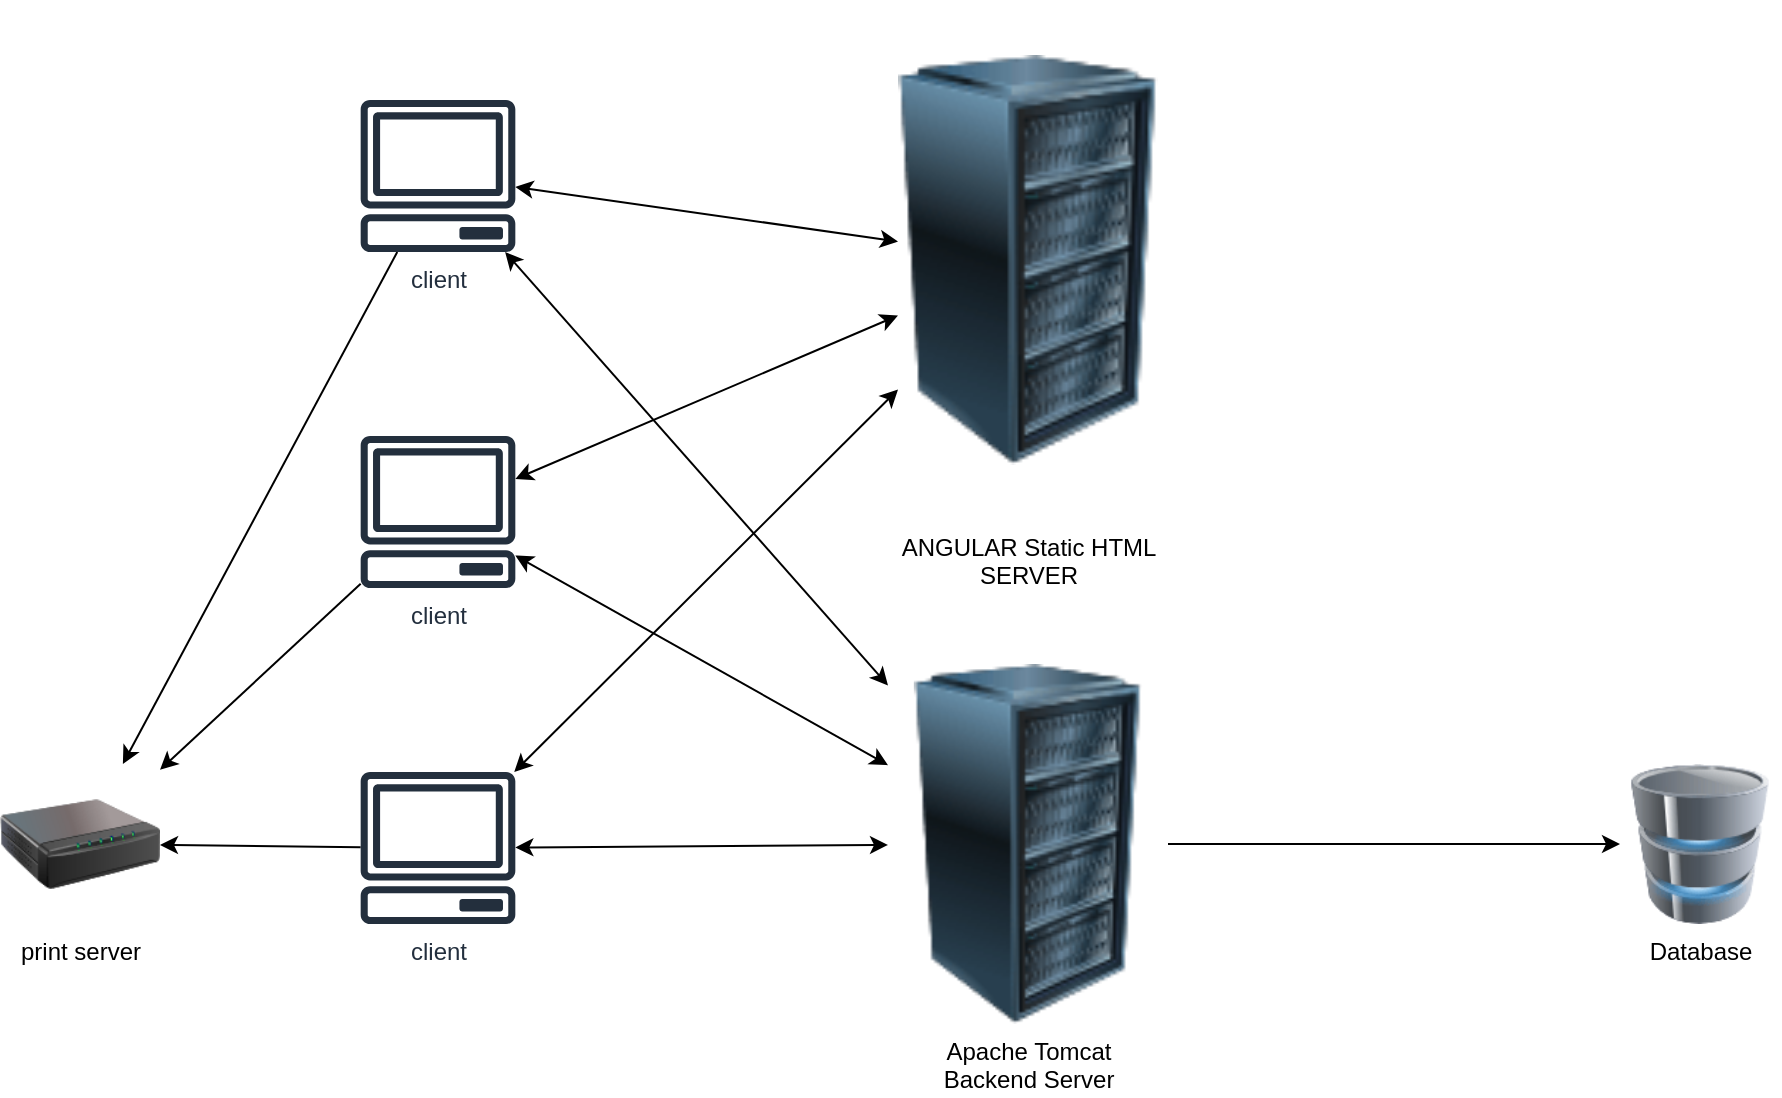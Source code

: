 <mxfile version="22.1.2" type="device">
  <diagram name="Page-1" id="gXeBnIMkLvZMQp232SY4">
    <mxGraphModel dx="2280" dy="853" grid="1" gridSize="10" guides="1" tooltips="1" connect="1" arrows="1" fold="1" page="1" pageScale="1" pageWidth="850" pageHeight="1100" math="0" shadow="0">
      <root>
        <mxCell id="0" />
        <mxCell id="1" parent="0" />
        <mxCell id="scFoUZp5hEiQd3O2wMND-18" style="rounded=0;orthogonalLoop=1;jettySize=auto;html=1;startArrow=classic;startFill=1;" edge="1" parent="1" source="scFoUZp5hEiQd3O2wMND-3" target="scFoUZp5hEiQd3O2wMND-14">
          <mxGeometry relative="1" as="geometry" />
        </mxCell>
        <mxCell id="scFoUZp5hEiQd3O2wMND-26" style="rounded=0;orthogonalLoop=1;jettySize=auto;html=1;" edge="1" parent="1" source="scFoUZp5hEiQd3O2wMND-3" target="scFoUZp5hEiQd3O2wMND-23">
          <mxGeometry relative="1" as="geometry" />
        </mxCell>
        <mxCell id="scFoUZp5hEiQd3O2wMND-3" value="client" style="sketch=0;outlineConnect=0;fontColor=#232F3E;gradientColor=none;fillColor=#232F3D;strokeColor=none;dashed=0;verticalLabelPosition=bottom;verticalAlign=top;align=center;html=1;fontSize=12;fontStyle=0;aspect=fixed;pointerEvents=1;shape=mxgraph.aws4.client;" vertex="1" parent="1">
          <mxGeometry x="50" y="398" width="78" height="76" as="geometry" />
        </mxCell>
        <mxCell id="scFoUZp5hEiQd3O2wMND-8" style="rounded=0;orthogonalLoop=1;jettySize=auto;html=1;startArrow=classic;startFill=1;" edge="1" parent="1" source="scFoUZp5hEiQd3O2wMND-4" target="scFoUZp5hEiQd3O2wMND-6">
          <mxGeometry relative="1" as="geometry" />
        </mxCell>
        <mxCell id="scFoUZp5hEiQd3O2wMND-9" style="rounded=0;orthogonalLoop=1;jettySize=auto;html=1;startArrow=classic;startFill=1;" edge="1" parent="1" source="scFoUZp5hEiQd3O2wMND-4" target="scFoUZp5hEiQd3O2wMND-3">
          <mxGeometry relative="1" as="geometry" />
        </mxCell>
        <mxCell id="scFoUZp5hEiQd3O2wMND-10" style="rounded=0;orthogonalLoop=1;jettySize=auto;html=1;startArrow=classic;startFill=1;" edge="1" parent="1" source="scFoUZp5hEiQd3O2wMND-4" target="scFoUZp5hEiQd3O2wMND-5">
          <mxGeometry relative="1" as="geometry" />
        </mxCell>
        <mxCell id="scFoUZp5hEiQd3O2wMND-4" value="ANGULAR Static HTML&lt;br&gt;SERVER" style="image;html=1;image=img/lib/clip_art/computers/Server_Rack_128x128.png" vertex="1" parent="1">
          <mxGeometry x="319" y="180" width="130" height="260" as="geometry" />
        </mxCell>
        <mxCell id="scFoUZp5hEiQd3O2wMND-19" style="rounded=0;orthogonalLoop=1;jettySize=auto;html=1;startArrow=classic;startFill=1;" edge="1" parent="1" source="scFoUZp5hEiQd3O2wMND-5" target="scFoUZp5hEiQd3O2wMND-14">
          <mxGeometry relative="1" as="geometry" />
        </mxCell>
        <mxCell id="scFoUZp5hEiQd3O2wMND-27" style="rounded=0;orthogonalLoop=1;jettySize=auto;html=1;" edge="1" parent="1" source="scFoUZp5hEiQd3O2wMND-5" target="scFoUZp5hEiQd3O2wMND-23">
          <mxGeometry relative="1" as="geometry" />
        </mxCell>
        <mxCell id="scFoUZp5hEiQd3O2wMND-5" value="client" style="sketch=0;outlineConnect=0;fontColor=#232F3E;gradientColor=none;fillColor=#232F3D;strokeColor=none;dashed=0;verticalLabelPosition=bottom;verticalAlign=top;align=center;html=1;fontSize=12;fontStyle=0;aspect=fixed;pointerEvents=1;shape=mxgraph.aws4.client;" vertex="1" parent="1">
          <mxGeometry x="50" y="566" width="78" height="76" as="geometry" />
        </mxCell>
        <mxCell id="scFoUZp5hEiQd3O2wMND-25" style="rounded=0;orthogonalLoop=1;jettySize=auto;html=1;" edge="1" parent="1" source="scFoUZp5hEiQd3O2wMND-6" target="scFoUZp5hEiQd3O2wMND-23">
          <mxGeometry relative="1" as="geometry" />
        </mxCell>
        <mxCell id="scFoUZp5hEiQd3O2wMND-6" value="client" style="sketch=0;outlineConnect=0;fontColor=#232F3E;gradientColor=none;fillColor=#232F3D;strokeColor=none;dashed=0;verticalLabelPosition=bottom;verticalAlign=top;align=center;html=1;fontSize=12;fontStyle=0;aspect=fixed;pointerEvents=1;shape=mxgraph.aws4.client;" vertex="1" parent="1">
          <mxGeometry x="50" y="230" width="78" height="76" as="geometry" />
        </mxCell>
        <mxCell id="scFoUZp5hEiQd3O2wMND-17" style="rounded=0;orthogonalLoop=1;jettySize=auto;html=1;startArrow=classic;startFill=1;" edge="1" parent="1" source="scFoUZp5hEiQd3O2wMND-14" target="scFoUZp5hEiQd3O2wMND-6">
          <mxGeometry relative="1" as="geometry" />
        </mxCell>
        <mxCell id="scFoUZp5hEiQd3O2wMND-36" style="edgeStyle=orthogonalEdgeStyle;rounded=0;orthogonalLoop=1;jettySize=auto;html=1;" edge="1" parent="1" source="scFoUZp5hEiQd3O2wMND-14" target="scFoUZp5hEiQd3O2wMND-28">
          <mxGeometry relative="1" as="geometry" />
        </mxCell>
        <mxCell id="scFoUZp5hEiQd3O2wMND-14" value="Apache Tomcat&lt;br&gt;Backend Server" style="image;html=1;image=img/lib/clip_art/computers/Server_Rack_128x128.png" vertex="1" parent="1">
          <mxGeometry x="314" y="512" width="140" height="180" as="geometry" />
        </mxCell>
        <mxCell id="scFoUZp5hEiQd3O2wMND-23" value="print server" style="image;html=1;image=img/lib/clip_art/networking/Print_Server_128x128.png" vertex="1" parent="1">
          <mxGeometry x="-130" y="562" width="80" height="80" as="geometry" />
        </mxCell>
        <mxCell id="scFoUZp5hEiQd3O2wMND-28" value="Database" style="image;html=1;image=img/lib/clip_art/computers/Database_128x128.png" vertex="1" parent="1">
          <mxGeometry x="680" y="562" width="80" height="80" as="geometry" />
        </mxCell>
      </root>
    </mxGraphModel>
  </diagram>
</mxfile>
